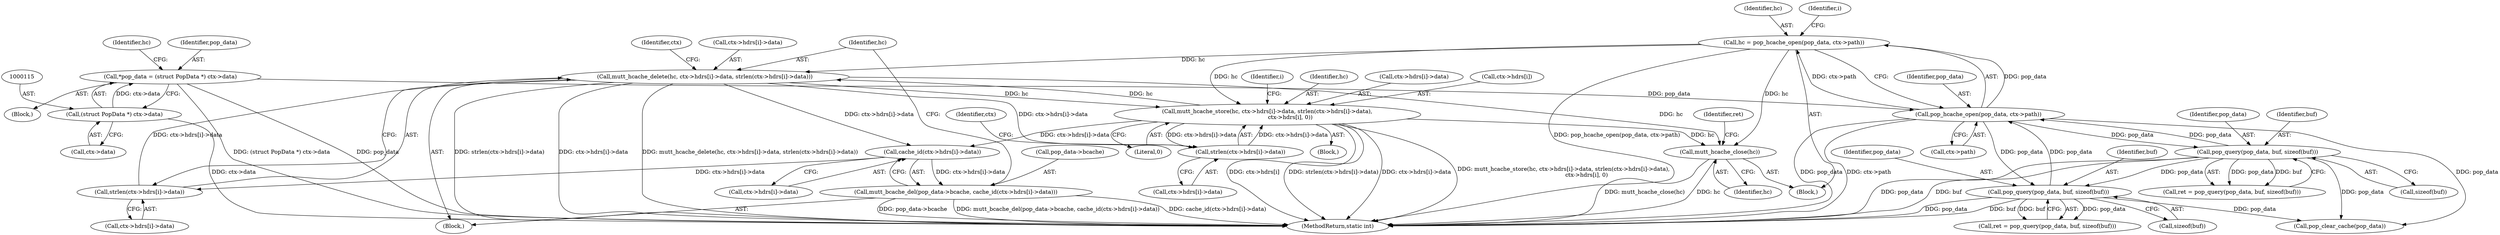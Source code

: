 digraph "0_neomutt_9bfab35522301794483f8f9ed60820bdec9be59e_3@API" {
"1000150" [label="(Call,hc = pop_hcache_open(pop_data, ctx->path))"];
"1000152" [label="(Call,pop_hcache_open(pop_data, ctx->path))"];
"1000228" [label="(Call,pop_query(pop_data, buf, sizeof(buf)))"];
"1000112" [label="(Call,*pop_data = (struct PopData *) ctx->data)"];
"1000114" [label="(Call,(struct PopData *) ctx->data)"];
"1000313" [label="(Call,pop_query(pop_data, buf, sizeof(buf)))"];
"1000250" [label="(Call,mutt_hcache_delete(hc, ctx->hdrs[i]->data, strlen(ctx->hdrs[i]->data)))"];
"1000242" [label="(Call,cache_id(ctx->hdrs[i]->data))"];
"1000238" [label="(Call,mutt_bcache_del(pop_data->bcache, cache_id(ctx->hdrs[i]->data)))"];
"1000259" [label="(Call,strlen(ctx->hdrs[i]->data))"];
"1000276" [label="(Call,mutt_hcache_store(hc, ctx->hdrs[i]->data, strlen(ctx->hdrs[i]->data),\n                          ctx->hdrs[i], 0))"];
"1000285" [label="(Call,strlen(ctx->hdrs[i]->data))"];
"1000299" [label="(Call,mutt_hcache_close(hc))"];
"1000285" [label="(Call,strlen(ctx->hdrs[i]->data))"];
"1000250" [label="(Call,mutt_hcache_delete(hc, ctx->hdrs[i]->data, strlen(ctx->hdrs[i]->data)))"];
"1000277" [label="(Identifier,hc)"];
"1000113" [label="(Identifier,pop_data)"];
"1000251" [label="(Identifier,hc)"];
"1000311" [label="(Call,ret = pop_query(pop_data, buf, sizeof(buf)))"];
"1000238" [label="(Call,mutt_bcache_del(pop_data->bcache, cache_id(ctx->hdrs[i]->data)))"];
"1000112" [label="(Call,*pop_data = (struct PopData *) ctx->data)"];
"1000276" [label="(Call,mutt_hcache_store(hc, ctx->hdrs[i]->data, strlen(ctx->hdrs[i]->data),\n                          ctx->hdrs[i], 0))"];
"1000153" [label="(Identifier,pop_data)"];
"1000151" [label="(Identifier,hc)"];
"1000252" [label="(Call,ctx->hdrs[i]->data)"];
"1000351" [label="(MethodReturn,static int)"];
"1000116" [label="(Call,ctx->data)"];
"1000299" [label="(Call,mutt_hcache_close(hc))"];
"1000275" [label="(Block,)"];
"1000278" [label="(Call,ctx->hdrs[i]->data)"];
"1000131" [label="(Block,)"];
"1000239" [label="(Call,pop_data->bcache)"];
"1000228" [label="(Call,pop_query(pop_data, buf, sizeof(buf)))"];
"1000303" [label="(Identifier,ret)"];
"1000122" [label="(Identifier,hc)"];
"1000160" [label="(Identifier,i)"];
"1000271" [label="(Identifier,ctx)"];
"1000328" [label="(Call,pop_clear_cache(pop_data))"];
"1000315" [label="(Identifier,buf)"];
"1000154" [label="(Call,ctx->path)"];
"1000231" [label="(Call,sizeof(buf))"];
"1000293" [label="(Call,ctx->hdrs[i])"];
"1000152" [label="(Call,pop_hcache_open(pop_data, ctx->path))"];
"1000260" [label="(Call,ctx->hdrs[i]->data)"];
"1000237" [label="(Block,)"];
"1000314" [label="(Identifier,pop_data)"];
"1000300" [label="(Identifier,hc)"];
"1000313" [label="(Call,pop_query(pop_data, buf, sizeof(buf)))"];
"1000230" [label="(Identifier,buf)"];
"1000295" [label="(Identifier,ctx)"];
"1000103" [label="(Block,)"];
"1000114" [label="(Call,(struct PopData *) ctx->data)"];
"1000150" [label="(Call,hc = pop_hcache_open(pop_data, ctx->path))"];
"1000242" [label="(Call,cache_id(ctx->hdrs[i]->data))"];
"1000316" [label="(Call,sizeof(buf))"];
"1000243" [label="(Call,ctx->hdrs[i]->data)"];
"1000229" [label="(Identifier,pop_data)"];
"1000298" [label="(Literal,0)"];
"1000259" [label="(Call,strlen(ctx->hdrs[i]->data))"];
"1000286" [label="(Call,ctx->hdrs[i]->data)"];
"1000226" [label="(Call,ret = pop_query(pop_data, buf, sizeof(buf)))"];
"1000179" [label="(Identifier,i)"];
"1000150" -> "1000131"  [label="AST: "];
"1000150" -> "1000152"  [label="CFG: "];
"1000151" -> "1000150"  [label="AST: "];
"1000152" -> "1000150"  [label="AST: "];
"1000160" -> "1000150"  [label="CFG: "];
"1000150" -> "1000351"  [label="DDG: pop_hcache_open(pop_data, ctx->path)"];
"1000152" -> "1000150"  [label="DDG: pop_data"];
"1000152" -> "1000150"  [label="DDG: ctx->path"];
"1000150" -> "1000250"  [label="DDG: hc"];
"1000150" -> "1000276"  [label="DDG: hc"];
"1000150" -> "1000299"  [label="DDG: hc"];
"1000152" -> "1000154"  [label="CFG: "];
"1000153" -> "1000152"  [label="AST: "];
"1000154" -> "1000152"  [label="AST: "];
"1000152" -> "1000351"  [label="DDG: pop_data"];
"1000152" -> "1000351"  [label="DDG: ctx->path"];
"1000228" -> "1000152"  [label="DDG: pop_data"];
"1000112" -> "1000152"  [label="DDG: pop_data"];
"1000313" -> "1000152"  [label="DDG: pop_data"];
"1000152" -> "1000228"  [label="DDG: pop_data"];
"1000152" -> "1000313"  [label="DDG: pop_data"];
"1000152" -> "1000328"  [label="DDG: pop_data"];
"1000228" -> "1000226"  [label="AST: "];
"1000228" -> "1000231"  [label="CFG: "];
"1000229" -> "1000228"  [label="AST: "];
"1000230" -> "1000228"  [label="AST: "];
"1000231" -> "1000228"  [label="AST: "];
"1000226" -> "1000228"  [label="CFG: "];
"1000228" -> "1000351"  [label="DDG: pop_data"];
"1000228" -> "1000351"  [label="DDG: buf"];
"1000228" -> "1000226"  [label="DDG: pop_data"];
"1000228" -> "1000226"  [label="DDG: buf"];
"1000228" -> "1000313"  [label="DDG: pop_data"];
"1000228" -> "1000328"  [label="DDG: pop_data"];
"1000112" -> "1000103"  [label="AST: "];
"1000112" -> "1000114"  [label="CFG: "];
"1000113" -> "1000112"  [label="AST: "];
"1000114" -> "1000112"  [label="AST: "];
"1000122" -> "1000112"  [label="CFG: "];
"1000112" -> "1000351"  [label="DDG: (struct PopData *) ctx->data"];
"1000112" -> "1000351"  [label="DDG: pop_data"];
"1000114" -> "1000112"  [label="DDG: ctx->data"];
"1000114" -> "1000116"  [label="CFG: "];
"1000115" -> "1000114"  [label="AST: "];
"1000116" -> "1000114"  [label="AST: "];
"1000114" -> "1000351"  [label="DDG: ctx->data"];
"1000313" -> "1000311"  [label="AST: "];
"1000313" -> "1000316"  [label="CFG: "];
"1000314" -> "1000313"  [label="AST: "];
"1000315" -> "1000313"  [label="AST: "];
"1000316" -> "1000313"  [label="AST: "];
"1000311" -> "1000313"  [label="CFG: "];
"1000313" -> "1000351"  [label="DDG: buf"];
"1000313" -> "1000351"  [label="DDG: pop_data"];
"1000313" -> "1000311"  [label="DDG: pop_data"];
"1000313" -> "1000311"  [label="DDG: buf"];
"1000313" -> "1000328"  [label="DDG: pop_data"];
"1000250" -> "1000237"  [label="AST: "];
"1000250" -> "1000259"  [label="CFG: "];
"1000251" -> "1000250"  [label="AST: "];
"1000252" -> "1000250"  [label="AST: "];
"1000259" -> "1000250"  [label="AST: "];
"1000271" -> "1000250"  [label="CFG: "];
"1000250" -> "1000351"  [label="DDG: strlen(ctx->hdrs[i]->data)"];
"1000250" -> "1000351"  [label="DDG: ctx->hdrs[i]->data"];
"1000250" -> "1000351"  [label="DDG: mutt_hcache_delete(hc, ctx->hdrs[i]->data, strlen(ctx->hdrs[i]->data))"];
"1000250" -> "1000242"  [label="DDG: ctx->hdrs[i]->data"];
"1000276" -> "1000250"  [label="DDG: hc"];
"1000259" -> "1000250"  [label="DDG: ctx->hdrs[i]->data"];
"1000250" -> "1000276"  [label="DDG: hc"];
"1000250" -> "1000285"  [label="DDG: ctx->hdrs[i]->data"];
"1000250" -> "1000299"  [label="DDG: hc"];
"1000242" -> "1000238"  [label="AST: "];
"1000242" -> "1000243"  [label="CFG: "];
"1000243" -> "1000242"  [label="AST: "];
"1000238" -> "1000242"  [label="CFG: "];
"1000242" -> "1000238"  [label="DDG: ctx->hdrs[i]->data"];
"1000276" -> "1000242"  [label="DDG: ctx->hdrs[i]->data"];
"1000242" -> "1000259"  [label="DDG: ctx->hdrs[i]->data"];
"1000238" -> "1000237"  [label="AST: "];
"1000239" -> "1000238"  [label="AST: "];
"1000251" -> "1000238"  [label="CFG: "];
"1000238" -> "1000351"  [label="DDG: pop_data->bcache"];
"1000238" -> "1000351"  [label="DDG: mutt_bcache_del(pop_data->bcache, cache_id(ctx->hdrs[i]->data))"];
"1000238" -> "1000351"  [label="DDG: cache_id(ctx->hdrs[i]->data)"];
"1000259" -> "1000260"  [label="CFG: "];
"1000260" -> "1000259"  [label="AST: "];
"1000276" -> "1000275"  [label="AST: "];
"1000276" -> "1000298"  [label="CFG: "];
"1000277" -> "1000276"  [label="AST: "];
"1000278" -> "1000276"  [label="AST: "];
"1000285" -> "1000276"  [label="AST: "];
"1000293" -> "1000276"  [label="AST: "];
"1000298" -> "1000276"  [label="AST: "];
"1000179" -> "1000276"  [label="CFG: "];
"1000276" -> "1000351"  [label="DDG: ctx->hdrs[i]"];
"1000276" -> "1000351"  [label="DDG: strlen(ctx->hdrs[i]->data)"];
"1000276" -> "1000351"  [label="DDG: ctx->hdrs[i]->data"];
"1000276" -> "1000351"  [label="DDG: mutt_hcache_store(hc, ctx->hdrs[i]->data, strlen(ctx->hdrs[i]->data),\n                          ctx->hdrs[i], 0)"];
"1000285" -> "1000276"  [label="DDG: ctx->hdrs[i]->data"];
"1000276" -> "1000285"  [label="DDG: ctx->hdrs[i]->data"];
"1000276" -> "1000299"  [label="DDG: hc"];
"1000285" -> "1000286"  [label="CFG: "];
"1000286" -> "1000285"  [label="AST: "];
"1000295" -> "1000285"  [label="CFG: "];
"1000299" -> "1000131"  [label="AST: "];
"1000299" -> "1000300"  [label="CFG: "];
"1000300" -> "1000299"  [label="AST: "];
"1000303" -> "1000299"  [label="CFG: "];
"1000299" -> "1000351"  [label="DDG: mutt_hcache_close(hc)"];
"1000299" -> "1000351"  [label="DDG: hc"];
}
